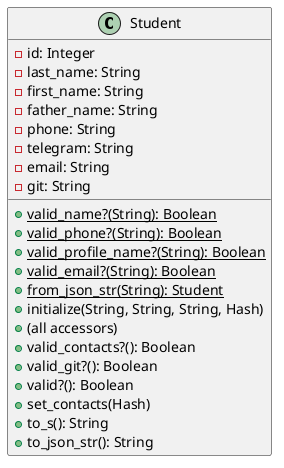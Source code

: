 @startuml
'https://plantuml.com/class-diagram

class Student {
    -id: Integer
    -last_name: String
    -first_name: String
    -father_name: String
    -phone: String
    -telegram: String
    -email: String
    -git: String
    +{static}valid_name?(String): Boolean
    +{static}valid_phone?(String): Boolean
    +{static}valid_profile_name?(String): Boolean
    +{static}valid_email?(String): Boolean
    +{static}from_json_str(String): Student
    +initialize(String, String, String, Hash)
    +(all accessors)
    +valid_contacts?(): Boolean
    +valid_git?(): Boolean
    +valid?(): Boolean
    +set_contacts(Hash)
    +to_s(): String
    +to_json_str(): String
}

@enduml